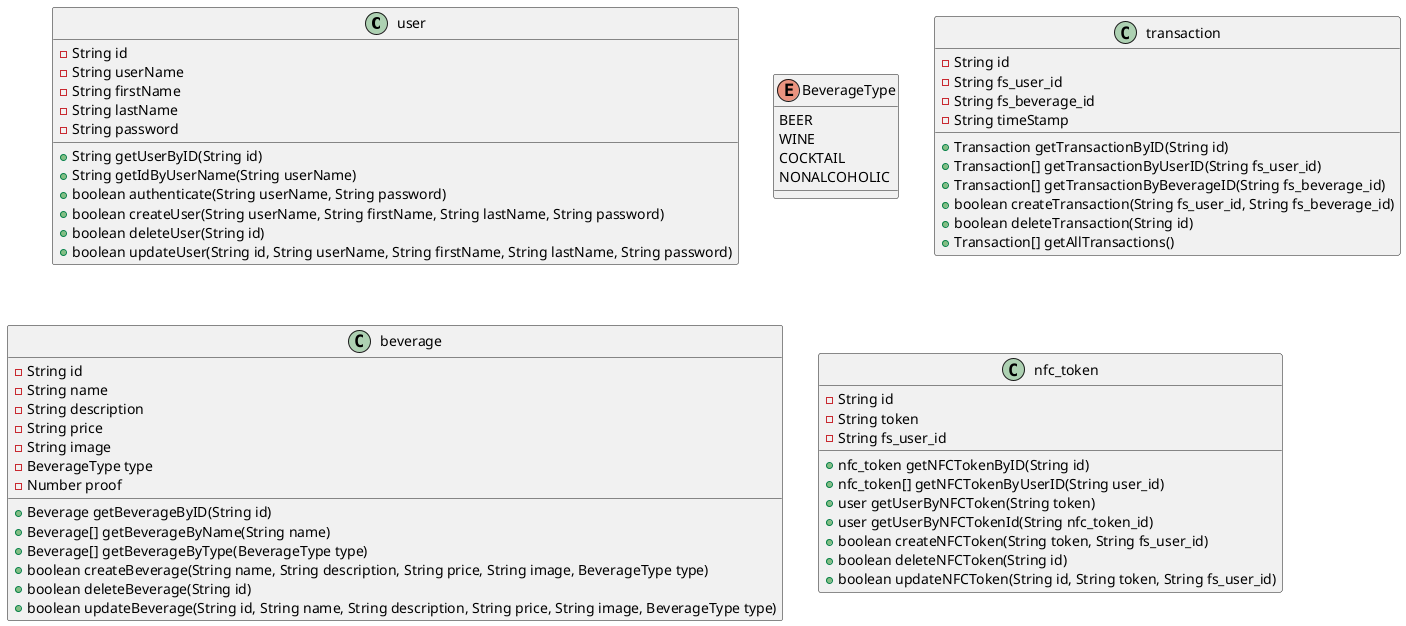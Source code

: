 @startuml
class user {
    -String id
    -String userName
    -String firstName
    -String lastName
    -String password
    +String getUserByID(String id)
    +String getIdByUserName(String userName)
    +boolean authenticate(String userName, String password)
    +boolean createUser(String userName, String firstName, String lastName, String password)
    +boolean deleteUser(String id)
    +boolean updateUser(String id, String userName, String firstName, String lastName, String password)
}

enum BeverageType{
    BEER
    WINE
    COCKTAIL
    NONALCOHOLIC
}

class transaction {
    -String id
    -String fs_user_id
    -String fs_beverage_id
    -String timeStamp
    +Transaction getTransactionByID(String id)
    +Transaction[] getTransactionByUserID(String fs_user_id)
    +Transaction[] getTransactionByBeverageID(String fs_beverage_id)
    +boolean createTransaction(String fs_user_id, String fs_beverage_id)
    +boolean deleteTransaction(String id)
    +Transaction[] getAllTransactions()
}

class beverage {
    -String id
    -String name
    -String description
    -String price
    -String image
    -BeverageType type
    -Number proof
    +Beverage getBeverageByID(String id)
    +Beverage[] getBeverageByName(String name)
    +Beverage[] getBeverageByType(BeverageType type)
    +boolean createBeverage(String name, String description, String price, String image, BeverageType type)
    +boolean deleteBeverage(String id)
    +boolean updateBeverage(String id, String name, String description, String price, String image, BeverageType type)
}

class nfc_token {
    -String id
    -String token
    -String fs_user_id
    +nfc_token getNFCTokenByID(String id)
    +nfc_token[] getNFCTokenByUserID(String user_id)
    +user getUserByNFCToken(String token)
    +user getUserByNFCTokenId(String nfc_token_id)
    +boolean createNFCToken(String token, String fs_user_id)
    +boolean deleteNFCToken(String id)
    +boolean updateNFCToken(String id, String token, String fs_user_id)
}

@enduml
